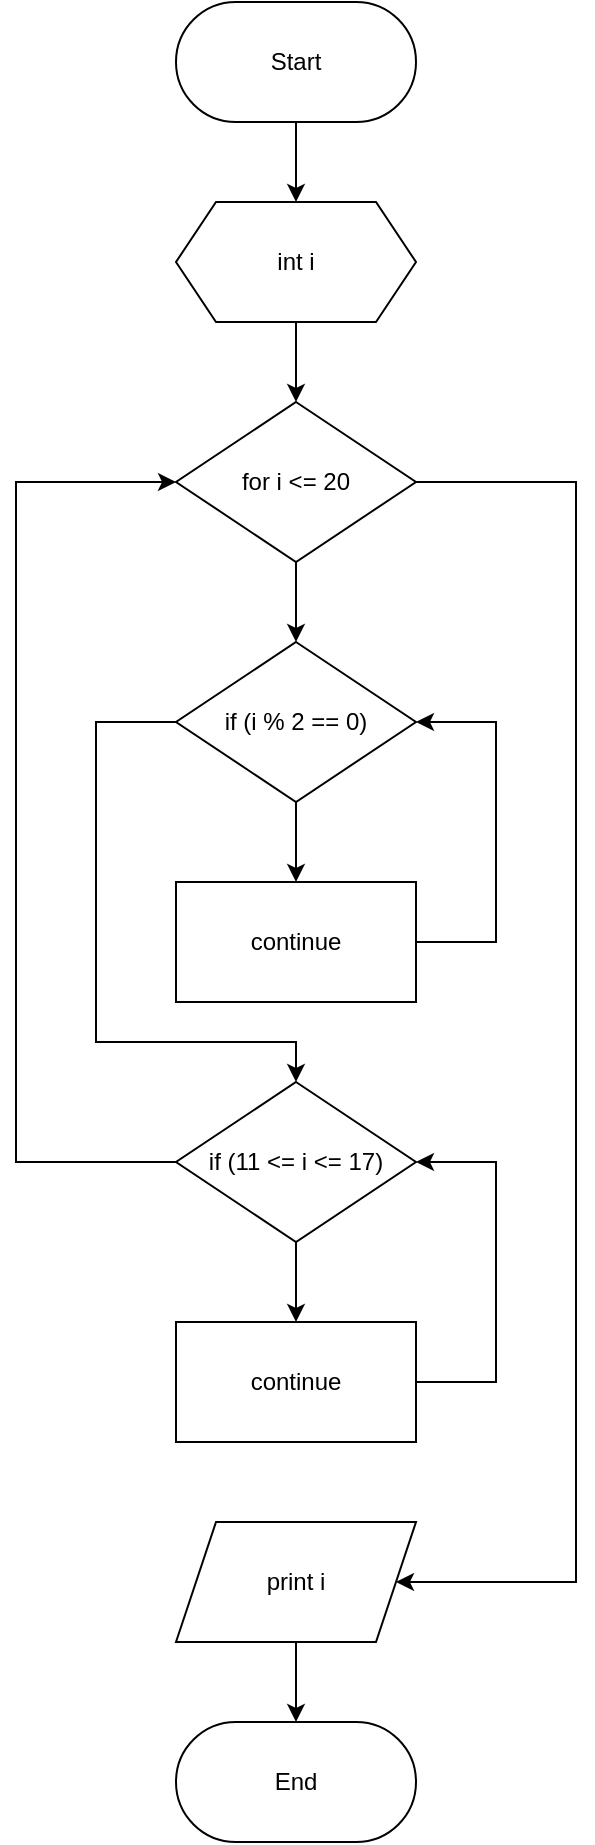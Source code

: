 <mxfile version="20.3.0" type="device"><diagram id="kJlbJH72a5eQRAcuQEcm" name="Page-1"><mxGraphModel dx="1662" dy="977" grid="1" gridSize="10" guides="1" tooltips="1" connect="1" arrows="1" fold="1" page="1" pageScale="1" pageWidth="850" pageHeight="1100" math="0" shadow="0"><root><mxCell id="0"/><mxCell id="1" parent="0"/><mxCell id="SuQxfHUQifGE_3FYd5Oc-8" value="" style="edgeStyle=orthogonalEdgeStyle;rounded=0;orthogonalLoop=1;jettySize=auto;html=1;" edge="1" parent="1" source="SuQxfHUQifGE_3FYd5Oc-2" target="SuQxfHUQifGE_3FYd5Oc-3"><mxGeometry relative="1" as="geometry"/></mxCell><mxCell id="SuQxfHUQifGE_3FYd5Oc-2" value="Start" style="rounded=1;whiteSpace=wrap;html=1;arcSize=50;" vertex="1" parent="1"><mxGeometry x="360" y="40" width="120" height="60" as="geometry"/></mxCell><mxCell id="SuQxfHUQifGE_3FYd5Oc-9" value="" style="edgeStyle=orthogonalEdgeStyle;rounded=0;orthogonalLoop=1;jettySize=auto;html=1;" edge="1" parent="1" source="SuQxfHUQifGE_3FYd5Oc-3" target="SuQxfHUQifGE_3FYd5Oc-4"><mxGeometry relative="1" as="geometry"/></mxCell><mxCell id="SuQxfHUQifGE_3FYd5Oc-3" value="int i" style="shape=hexagon;perimeter=hexagonPerimeter2;whiteSpace=wrap;html=1;fixedSize=1;" vertex="1" parent="1"><mxGeometry x="360" y="140" width="120" height="60" as="geometry"/></mxCell><mxCell id="SuQxfHUQifGE_3FYd5Oc-10" value="" style="edgeStyle=orthogonalEdgeStyle;rounded=0;orthogonalLoop=1;jettySize=auto;html=1;" edge="1" parent="1" source="SuQxfHUQifGE_3FYd5Oc-4" target="SuQxfHUQifGE_3FYd5Oc-5"><mxGeometry relative="1" as="geometry"/></mxCell><mxCell id="SuQxfHUQifGE_3FYd5Oc-20" style="edgeStyle=orthogonalEdgeStyle;rounded=0;orthogonalLoop=1;jettySize=auto;html=1;entryX=1;entryY=0.5;entryDx=0;entryDy=0;" edge="1" parent="1" source="SuQxfHUQifGE_3FYd5Oc-4" target="SuQxfHUQifGE_3FYd5Oc-19"><mxGeometry relative="1" as="geometry"><Array as="points"><mxPoint x="560" y="280"/><mxPoint x="560" y="830"/></Array></mxGeometry></mxCell><mxCell id="SuQxfHUQifGE_3FYd5Oc-4" value="for i &amp;lt;= 20" style="rhombus;whiteSpace=wrap;html=1;" vertex="1" parent="1"><mxGeometry x="360" y="240" width="120" height="80" as="geometry"/></mxCell><mxCell id="SuQxfHUQifGE_3FYd5Oc-7" value="" style="edgeStyle=orthogonalEdgeStyle;rounded=0;orthogonalLoop=1;jettySize=auto;html=1;" edge="1" parent="1" source="SuQxfHUQifGE_3FYd5Oc-5" target="SuQxfHUQifGE_3FYd5Oc-6"><mxGeometry relative="1" as="geometry"/></mxCell><mxCell id="SuQxfHUQifGE_3FYd5Oc-16" style="edgeStyle=orthogonalEdgeStyle;rounded=0;orthogonalLoop=1;jettySize=auto;html=1;entryX=0.5;entryY=0;entryDx=0;entryDy=0;" edge="1" parent="1" source="SuQxfHUQifGE_3FYd5Oc-5" target="SuQxfHUQifGE_3FYd5Oc-11"><mxGeometry relative="1" as="geometry"><Array as="points"><mxPoint x="320" y="400"/><mxPoint x="320" y="560"/><mxPoint x="420" y="560"/></Array></mxGeometry></mxCell><mxCell id="SuQxfHUQifGE_3FYd5Oc-5" value="if (i % 2 == 0)" style="rhombus;whiteSpace=wrap;html=1;" vertex="1" parent="1"><mxGeometry x="360" y="360" width="120" height="80" as="geometry"/></mxCell><mxCell id="SuQxfHUQifGE_3FYd5Oc-15" style="edgeStyle=orthogonalEdgeStyle;rounded=0;orthogonalLoop=1;jettySize=auto;html=1;entryX=1;entryY=0.5;entryDx=0;entryDy=0;" edge="1" parent="1" source="SuQxfHUQifGE_3FYd5Oc-6" target="SuQxfHUQifGE_3FYd5Oc-5"><mxGeometry relative="1" as="geometry"><Array as="points"><mxPoint x="520" y="510"/><mxPoint x="520" y="400"/></Array></mxGeometry></mxCell><mxCell id="SuQxfHUQifGE_3FYd5Oc-6" value="continue" style="rounded=0;whiteSpace=wrap;html=1;" vertex="1" parent="1"><mxGeometry x="360" y="480" width="120" height="60" as="geometry"/></mxCell><mxCell id="SuQxfHUQifGE_3FYd5Oc-14" value="" style="edgeStyle=orthogonalEdgeStyle;rounded=0;orthogonalLoop=1;jettySize=auto;html=1;" edge="1" parent="1" source="SuQxfHUQifGE_3FYd5Oc-11" target="SuQxfHUQifGE_3FYd5Oc-12"><mxGeometry relative="1" as="geometry"/></mxCell><mxCell id="SuQxfHUQifGE_3FYd5Oc-18" style="edgeStyle=orthogonalEdgeStyle;rounded=0;orthogonalLoop=1;jettySize=auto;html=1;entryX=0;entryY=0.5;entryDx=0;entryDy=0;" edge="1" parent="1" source="SuQxfHUQifGE_3FYd5Oc-11" target="SuQxfHUQifGE_3FYd5Oc-4"><mxGeometry relative="1" as="geometry"><Array as="points"><mxPoint x="280" y="620"/><mxPoint x="280" y="280"/></Array></mxGeometry></mxCell><mxCell id="SuQxfHUQifGE_3FYd5Oc-11" value="if (11 &amp;lt;= i &amp;lt;= 17)" style="rhombus;whiteSpace=wrap;html=1;" vertex="1" parent="1"><mxGeometry x="360" y="580" width="120" height="80" as="geometry"/></mxCell><mxCell id="SuQxfHUQifGE_3FYd5Oc-17" style="edgeStyle=orthogonalEdgeStyle;rounded=0;orthogonalLoop=1;jettySize=auto;html=1;entryX=1;entryY=0.5;entryDx=0;entryDy=0;" edge="1" parent="1" source="SuQxfHUQifGE_3FYd5Oc-12" target="SuQxfHUQifGE_3FYd5Oc-11"><mxGeometry relative="1" as="geometry"><Array as="points"><mxPoint x="520" y="730"/><mxPoint x="520" y="620"/></Array></mxGeometry></mxCell><mxCell id="SuQxfHUQifGE_3FYd5Oc-12" value="continue" style="rounded=0;whiteSpace=wrap;html=1;" vertex="1" parent="1"><mxGeometry x="360" y="700" width="120" height="60" as="geometry"/></mxCell><mxCell id="SuQxfHUQifGE_3FYd5Oc-22" value="" style="edgeStyle=orthogonalEdgeStyle;rounded=0;orthogonalLoop=1;jettySize=auto;html=1;" edge="1" parent="1" source="SuQxfHUQifGE_3FYd5Oc-19" target="SuQxfHUQifGE_3FYd5Oc-21"><mxGeometry relative="1" as="geometry"/></mxCell><mxCell id="SuQxfHUQifGE_3FYd5Oc-19" value="print i" style="shape=parallelogram;perimeter=parallelogramPerimeter;whiteSpace=wrap;html=1;fixedSize=1;" vertex="1" parent="1"><mxGeometry x="360" y="800" width="120" height="60" as="geometry"/></mxCell><mxCell id="SuQxfHUQifGE_3FYd5Oc-21" value="End" style="rounded=1;whiteSpace=wrap;html=1;arcSize=50;" vertex="1" parent="1"><mxGeometry x="360" y="900" width="120" height="60" as="geometry"/></mxCell></root></mxGraphModel></diagram></mxfile>